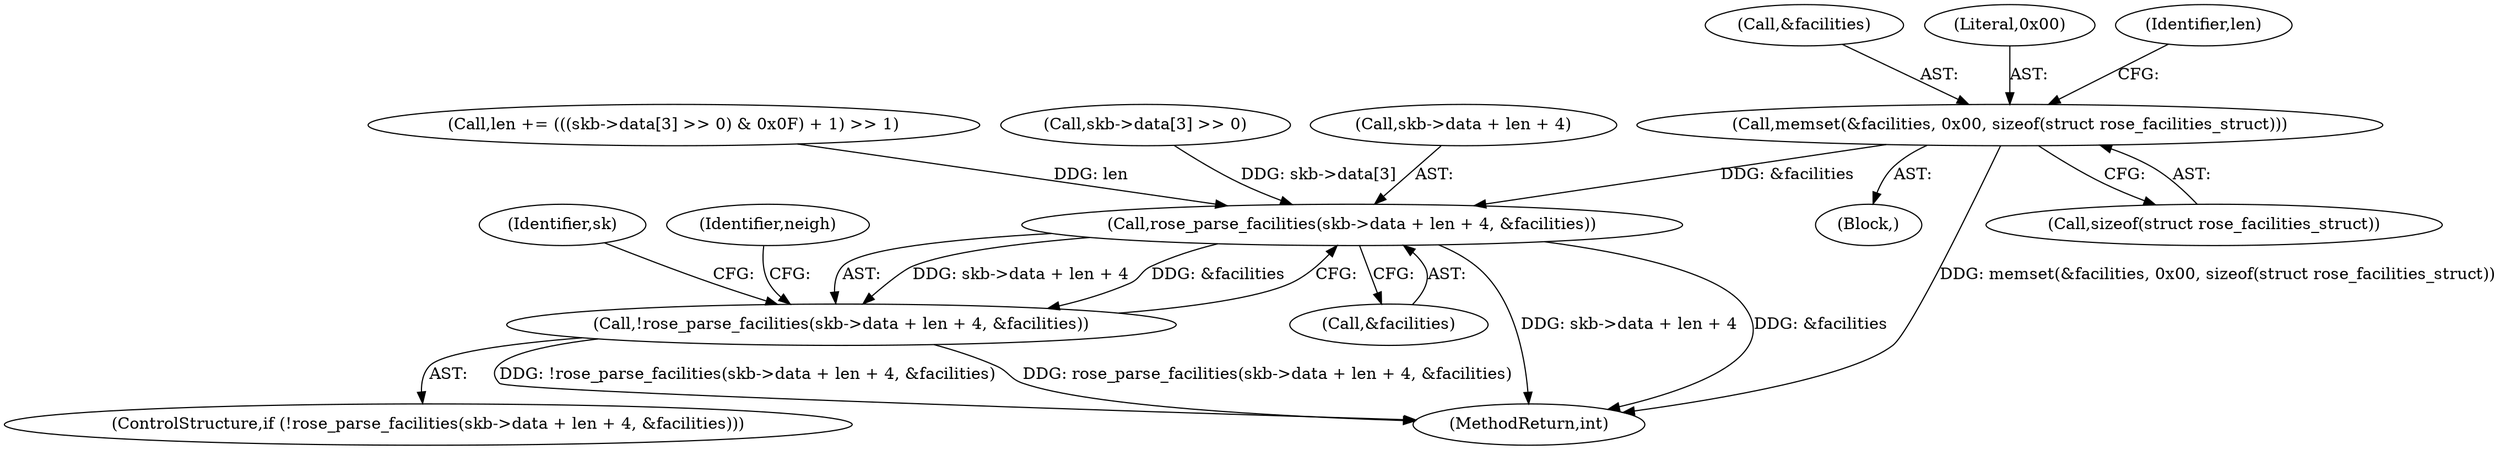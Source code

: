 digraph "1_linux_e0bccd315db0c2f919e7fcf9cb60db21d9986f52@API" {
"1000120" [label="(Call,memset(&facilities, 0x00, sizeof(struct rose_facilities_struct)))"];
"1000158" [label="(Call,rose_parse_facilities(skb->data + len + 4, &facilities))"];
"1000157" [label="(Call,!rose_parse_facilities(skb->data + len + 4, &facilities))"];
"1000121" [label="(Call,&facilities)"];
"1000108" [label="(Block,)"];
"1000123" [label="(Literal,0x00)"];
"1000166" [label="(Call,&facilities)"];
"1000141" [label="(Call,len += (((skb->data[3] >> 0) & 0x0F) + 1) >> 1)"];
"1000156" [label="(ControlStructure,if (!rose_parse_facilities(skb->data + len + 4, &facilities)))"];
"1000177" [label="(Identifier,sk)"];
"1000146" [label="(Call,skb->data[3] >> 0)"];
"1000157" [label="(Call,!rose_parse_facilities(skb->data + len + 4, &facilities))"];
"1000409" [label="(MethodReturn,int)"];
"1000158" [label="(Call,rose_parse_facilities(skb->data + len + 4, &facilities))"];
"1000170" [label="(Identifier,neigh)"];
"1000124" [label="(Call,sizeof(struct rose_facilities_struct))"];
"1000120" [label="(Call,memset(&facilities, 0x00, sizeof(struct rose_facilities_struct)))"];
"1000159" [label="(Call,skb->data + len + 4)"];
"1000127" [label="(Identifier,len)"];
"1000120" -> "1000108"  [label="AST: "];
"1000120" -> "1000124"  [label="CFG: "];
"1000121" -> "1000120"  [label="AST: "];
"1000123" -> "1000120"  [label="AST: "];
"1000124" -> "1000120"  [label="AST: "];
"1000127" -> "1000120"  [label="CFG: "];
"1000120" -> "1000409"  [label="DDG: memset(&facilities, 0x00, sizeof(struct rose_facilities_struct))"];
"1000120" -> "1000158"  [label="DDG: &facilities"];
"1000158" -> "1000157"  [label="AST: "];
"1000158" -> "1000166"  [label="CFG: "];
"1000159" -> "1000158"  [label="AST: "];
"1000166" -> "1000158"  [label="AST: "];
"1000157" -> "1000158"  [label="CFG: "];
"1000158" -> "1000409"  [label="DDG: skb->data + len + 4"];
"1000158" -> "1000409"  [label="DDG: &facilities"];
"1000158" -> "1000157"  [label="DDG: skb->data + len + 4"];
"1000158" -> "1000157"  [label="DDG: &facilities"];
"1000146" -> "1000158"  [label="DDG: skb->data[3]"];
"1000141" -> "1000158"  [label="DDG: len"];
"1000157" -> "1000156"  [label="AST: "];
"1000170" -> "1000157"  [label="CFG: "];
"1000177" -> "1000157"  [label="CFG: "];
"1000157" -> "1000409"  [label="DDG: !rose_parse_facilities(skb->data + len + 4, &facilities)"];
"1000157" -> "1000409"  [label="DDG: rose_parse_facilities(skb->data + len + 4, &facilities)"];
}
